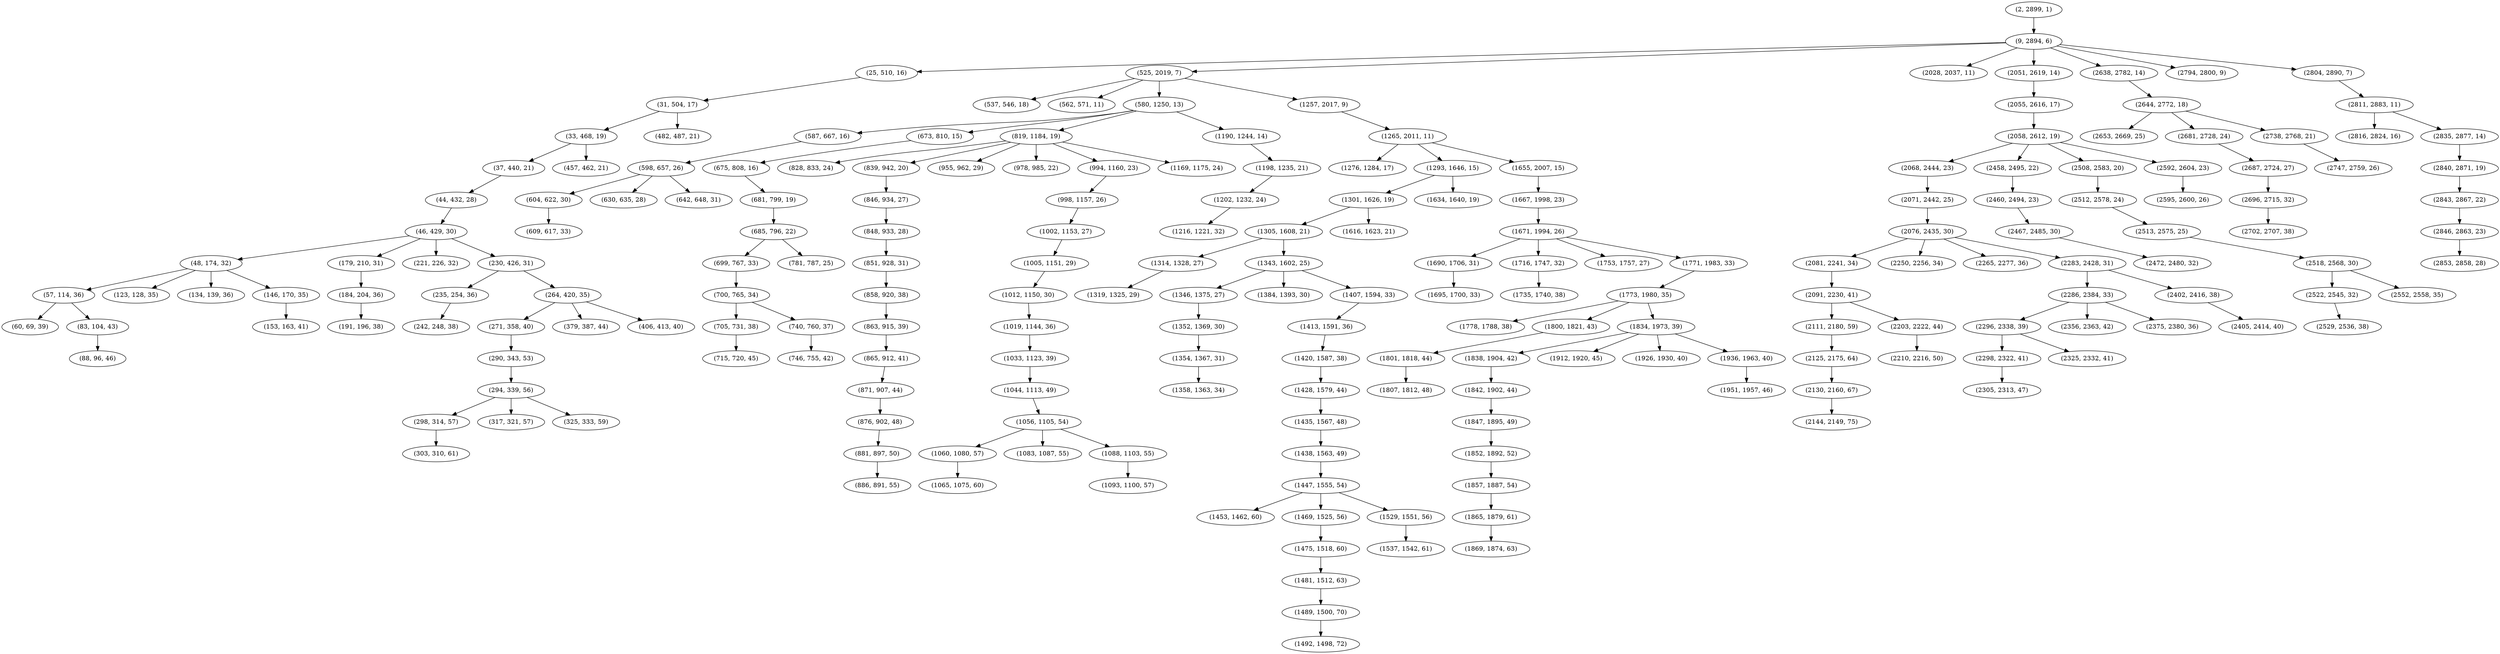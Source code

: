 digraph tree {
    "(2, 2899, 1)";
    "(9, 2894, 6)";
    "(25, 510, 16)";
    "(31, 504, 17)";
    "(33, 468, 19)";
    "(37, 440, 21)";
    "(44, 432, 28)";
    "(46, 429, 30)";
    "(48, 174, 32)";
    "(57, 114, 36)";
    "(60, 69, 39)";
    "(83, 104, 43)";
    "(88, 96, 46)";
    "(123, 128, 35)";
    "(134, 139, 36)";
    "(146, 170, 35)";
    "(153, 163, 41)";
    "(179, 210, 31)";
    "(184, 204, 36)";
    "(191, 196, 38)";
    "(221, 226, 32)";
    "(230, 426, 31)";
    "(235, 254, 36)";
    "(242, 248, 38)";
    "(264, 420, 35)";
    "(271, 358, 40)";
    "(290, 343, 53)";
    "(294, 339, 56)";
    "(298, 314, 57)";
    "(303, 310, 61)";
    "(317, 321, 57)";
    "(325, 333, 59)";
    "(379, 387, 44)";
    "(406, 413, 40)";
    "(457, 462, 21)";
    "(482, 487, 21)";
    "(525, 2019, 7)";
    "(537, 546, 18)";
    "(562, 571, 11)";
    "(580, 1250, 13)";
    "(587, 667, 16)";
    "(598, 657, 26)";
    "(604, 622, 30)";
    "(609, 617, 33)";
    "(630, 635, 28)";
    "(642, 648, 31)";
    "(673, 810, 15)";
    "(675, 808, 16)";
    "(681, 799, 19)";
    "(685, 796, 22)";
    "(699, 767, 33)";
    "(700, 765, 34)";
    "(705, 731, 38)";
    "(715, 720, 45)";
    "(740, 760, 37)";
    "(746, 755, 42)";
    "(781, 787, 25)";
    "(819, 1184, 19)";
    "(828, 833, 24)";
    "(839, 942, 20)";
    "(846, 934, 27)";
    "(848, 933, 28)";
    "(851, 928, 31)";
    "(858, 920, 38)";
    "(863, 915, 39)";
    "(865, 912, 41)";
    "(871, 907, 44)";
    "(876, 902, 48)";
    "(881, 897, 50)";
    "(886, 891, 55)";
    "(955, 962, 29)";
    "(978, 985, 22)";
    "(994, 1160, 23)";
    "(998, 1157, 26)";
    "(1002, 1153, 27)";
    "(1005, 1151, 29)";
    "(1012, 1150, 30)";
    "(1019, 1144, 36)";
    "(1033, 1123, 39)";
    "(1044, 1113, 49)";
    "(1056, 1105, 54)";
    "(1060, 1080, 57)";
    "(1065, 1075, 60)";
    "(1083, 1087, 55)";
    "(1088, 1103, 55)";
    "(1093, 1100, 57)";
    "(1169, 1175, 24)";
    "(1190, 1244, 14)";
    "(1198, 1235, 21)";
    "(1202, 1232, 24)";
    "(1216, 1221, 32)";
    "(1257, 2017, 9)";
    "(1265, 2011, 11)";
    "(1276, 1284, 17)";
    "(1293, 1646, 15)";
    "(1301, 1626, 19)";
    "(1305, 1608, 21)";
    "(1314, 1328, 27)";
    "(1319, 1325, 29)";
    "(1343, 1602, 25)";
    "(1346, 1375, 27)";
    "(1352, 1369, 30)";
    "(1354, 1367, 31)";
    "(1358, 1363, 34)";
    "(1384, 1393, 30)";
    "(1407, 1594, 33)";
    "(1413, 1591, 36)";
    "(1420, 1587, 38)";
    "(1428, 1579, 44)";
    "(1435, 1567, 48)";
    "(1438, 1563, 49)";
    "(1447, 1555, 54)";
    "(1453, 1462, 60)";
    "(1469, 1525, 56)";
    "(1475, 1518, 60)";
    "(1481, 1512, 63)";
    "(1489, 1500, 70)";
    "(1492, 1498, 72)";
    "(1529, 1551, 56)";
    "(1537, 1542, 61)";
    "(1616, 1623, 21)";
    "(1634, 1640, 19)";
    "(1655, 2007, 15)";
    "(1667, 1998, 23)";
    "(1671, 1994, 26)";
    "(1690, 1706, 31)";
    "(1695, 1700, 33)";
    "(1716, 1747, 32)";
    "(1735, 1740, 38)";
    "(1753, 1757, 27)";
    "(1771, 1983, 33)";
    "(1773, 1980, 35)";
    "(1778, 1788, 38)";
    "(1800, 1821, 43)";
    "(1801, 1818, 44)";
    "(1807, 1812, 48)";
    "(1834, 1973, 39)";
    "(1838, 1904, 42)";
    "(1842, 1902, 44)";
    "(1847, 1895, 49)";
    "(1852, 1892, 52)";
    "(1857, 1887, 54)";
    "(1865, 1879, 61)";
    "(1869, 1874, 63)";
    "(1912, 1920, 45)";
    "(1926, 1930, 40)";
    "(1936, 1963, 40)";
    "(1951, 1957, 46)";
    "(2028, 2037, 11)";
    "(2051, 2619, 14)";
    "(2055, 2616, 17)";
    "(2058, 2612, 19)";
    "(2068, 2444, 23)";
    "(2071, 2442, 25)";
    "(2076, 2435, 30)";
    "(2081, 2241, 34)";
    "(2091, 2230, 41)";
    "(2111, 2180, 59)";
    "(2125, 2175, 64)";
    "(2130, 2160, 67)";
    "(2144, 2149, 75)";
    "(2203, 2222, 44)";
    "(2210, 2216, 50)";
    "(2250, 2256, 34)";
    "(2265, 2277, 36)";
    "(2283, 2428, 31)";
    "(2286, 2384, 33)";
    "(2296, 2338, 39)";
    "(2298, 2322, 41)";
    "(2305, 2313, 47)";
    "(2325, 2332, 41)";
    "(2356, 2363, 42)";
    "(2375, 2380, 36)";
    "(2402, 2416, 38)";
    "(2405, 2414, 40)";
    "(2458, 2495, 22)";
    "(2460, 2494, 23)";
    "(2467, 2485, 30)";
    "(2472, 2480, 32)";
    "(2508, 2583, 20)";
    "(2512, 2578, 24)";
    "(2513, 2575, 25)";
    "(2518, 2568, 30)";
    "(2522, 2545, 32)";
    "(2529, 2536, 38)";
    "(2552, 2558, 35)";
    "(2592, 2604, 23)";
    "(2595, 2600, 26)";
    "(2638, 2782, 14)";
    "(2644, 2772, 18)";
    "(2653, 2669, 25)";
    "(2681, 2728, 24)";
    "(2687, 2724, 27)";
    "(2696, 2715, 32)";
    "(2702, 2707, 38)";
    "(2738, 2768, 21)";
    "(2747, 2759, 26)";
    "(2794, 2800, 9)";
    "(2804, 2890, 7)";
    "(2811, 2883, 11)";
    "(2816, 2824, 16)";
    "(2835, 2877, 14)";
    "(2840, 2871, 19)";
    "(2843, 2867, 22)";
    "(2846, 2863, 23)";
    "(2853, 2858, 28)";
    "(2, 2899, 1)" -> "(9, 2894, 6)";
    "(9, 2894, 6)" -> "(25, 510, 16)";
    "(9, 2894, 6)" -> "(525, 2019, 7)";
    "(9, 2894, 6)" -> "(2028, 2037, 11)";
    "(9, 2894, 6)" -> "(2051, 2619, 14)";
    "(9, 2894, 6)" -> "(2638, 2782, 14)";
    "(9, 2894, 6)" -> "(2794, 2800, 9)";
    "(9, 2894, 6)" -> "(2804, 2890, 7)";
    "(25, 510, 16)" -> "(31, 504, 17)";
    "(31, 504, 17)" -> "(33, 468, 19)";
    "(31, 504, 17)" -> "(482, 487, 21)";
    "(33, 468, 19)" -> "(37, 440, 21)";
    "(33, 468, 19)" -> "(457, 462, 21)";
    "(37, 440, 21)" -> "(44, 432, 28)";
    "(44, 432, 28)" -> "(46, 429, 30)";
    "(46, 429, 30)" -> "(48, 174, 32)";
    "(46, 429, 30)" -> "(179, 210, 31)";
    "(46, 429, 30)" -> "(221, 226, 32)";
    "(46, 429, 30)" -> "(230, 426, 31)";
    "(48, 174, 32)" -> "(57, 114, 36)";
    "(48, 174, 32)" -> "(123, 128, 35)";
    "(48, 174, 32)" -> "(134, 139, 36)";
    "(48, 174, 32)" -> "(146, 170, 35)";
    "(57, 114, 36)" -> "(60, 69, 39)";
    "(57, 114, 36)" -> "(83, 104, 43)";
    "(83, 104, 43)" -> "(88, 96, 46)";
    "(146, 170, 35)" -> "(153, 163, 41)";
    "(179, 210, 31)" -> "(184, 204, 36)";
    "(184, 204, 36)" -> "(191, 196, 38)";
    "(230, 426, 31)" -> "(235, 254, 36)";
    "(230, 426, 31)" -> "(264, 420, 35)";
    "(235, 254, 36)" -> "(242, 248, 38)";
    "(264, 420, 35)" -> "(271, 358, 40)";
    "(264, 420, 35)" -> "(379, 387, 44)";
    "(264, 420, 35)" -> "(406, 413, 40)";
    "(271, 358, 40)" -> "(290, 343, 53)";
    "(290, 343, 53)" -> "(294, 339, 56)";
    "(294, 339, 56)" -> "(298, 314, 57)";
    "(294, 339, 56)" -> "(317, 321, 57)";
    "(294, 339, 56)" -> "(325, 333, 59)";
    "(298, 314, 57)" -> "(303, 310, 61)";
    "(525, 2019, 7)" -> "(537, 546, 18)";
    "(525, 2019, 7)" -> "(562, 571, 11)";
    "(525, 2019, 7)" -> "(580, 1250, 13)";
    "(525, 2019, 7)" -> "(1257, 2017, 9)";
    "(580, 1250, 13)" -> "(587, 667, 16)";
    "(580, 1250, 13)" -> "(673, 810, 15)";
    "(580, 1250, 13)" -> "(819, 1184, 19)";
    "(580, 1250, 13)" -> "(1190, 1244, 14)";
    "(587, 667, 16)" -> "(598, 657, 26)";
    "(598, 657, 26)" -> "(604, 622, 30)";
    "(598, 657, 26)" -> "(630, 635, 28)";
    "(598, 657, 26)" -> "(642, 648, 31)";
    "(604, 622, 30)" -> "(609, 617, 33)";
    "(673, 810, 15)" -> "(675, 808, 16)";
    "(675, 808, 16)" -> "(681, 799, 19)";
    "(681, 799, 19)" -> "(685, 796, 22)";
    "(685, 796, 22)" -> "(699, 767, 33)";
    "(685, 796, 22)" -> "(781, 787, 25)";
    "(699, 767, 33)" -> "(700, 765, 34)";
    "(700, 765, 34)" -> "(705, 731, 38)";
    "(700, 765, 34)" -> "(740, 760, 37)";
    "(705, 731, 38)" -> "(715, 720, 45)";
    "(740, 760, 37)" -> "(746, 755, 42)";
    "(819, 1184, 19)" -> "(828, 833, 24)";
    "(819, 1184, 19)" -> "(839, 942, 20)";
    "(819, 1184, 19)" -> "(955, 962, 29)";
    "(819, 1184, 19)" -> "(978, 985, 22)";
    "(819, 1184, 19)" -> "(994, 1160, 23)";
    "(819, 1184, 19)" -> "(1169, 1175, 24)";
    "(839, 942, 20)" -> "(846, 934, 27)";
    "(846, 934, 27)" -> "(848, 933, 28)";
    "(848, 933, 28)" -> "(851, 928, 31)";
    "(851, 928, 31)" -> "(858, 920, 38)";
    "(858, 920, 38)" -> "(863, 915, 39)";
    "(863, 915, 39)" -> "(865, 912, 41)";
    "(865, 912, 41)" -> "(871, 907, 44)";
    "(871, 907, 44)" -> "(876, 902, 48)";
    "(876, 902, 48)" -> "(881, 897, 50)";
    "(881, 897, 50)" -> "(886, 891, 55)";
    "(994, 1160, 23)" -> "(998, 1157, 26)";
    "(998, 1157, 26)" -> "(1002, 1153, 27)";
    "(1002, 1153, 27)" -> "(1005, 1151, 29)";
    "(1005, 1151, 29)" -> "(1012, 1150, 30)";
    "(1012, 1150, 30)" -> "(1019, 1144, 36)";
    "(1019, 1144, 36)" -> "(1033, 1123, 39)";
    "(1033, 1123, 39)" -> "(1044, 1113, 49)";
    "(1044, 1113, 49)" -> "(1056, 1105, 54)";
    "(1056, 1105, 54)" -> "(1060, 1080, 57)";
    "(1056, 1105, 54)" -> "(1083, 1087, 55)";
    "(1056, 1105, 54)" -> "(1088, 1103, 55)";
    "(1060, 1080, 57)" -> "(1065, 1075, 60)";
    "(1088, 1103, 55)" -> "(1093, 1100, 57)";
    "(1190, 1244, 14)" -> "(1198, 1235, 21)";
    "(1198, 1235, 21)" -> "(1202, 1232, 24)";
    "(1202, 1232, 24)" -> "(1216, 1221, 32)";
    "(1257, 2017, 9)" -> "(1265, 2011, 11)";
    "(1265, 2011, 11)" -> "(1276, 1284, 17)";
    "(1265, 2011, 11)" -> "(1293, 1646, 15)";
    "(1265, 2011, 11)" -> "(1655, 2007, 15)";
    "(1293, 1646, 15)" -> "(1301, 1626, 19)";
    "(1293, 1646, 15)" -> "(1634, 1640, 19)";
    "(1301, 1626, 19)" -> "(1305, 1608, 21)";
    "(1301, 1626, 19)" -> "(1616, 1623, 21)";
    "(1305, 1608, 21)" -> "(1314, 1328, 27)";
    "(1305, 1608, 21)" -> "(1343, 1602, 25)";
    "(1314, 1328, 27)" -> "(1319, 1325, 29)";
    "(1343, 1602, 25)" -> "(1346, 1375, 27)";
    "(1343, 1602, 25)" -> "(1384, 1393, 30)";
    "(1343, 1602, 25)" -> "(1407, 1594, 33)";
    "(1346, 1375, 27)" -> "(1352, 1369, 30)";
    "(1352, 1369, 30)" -> "(1354, 1367, 31)";
    "(1354, 1367, 31)" -> "(1358, 1363, 34)";
    "(1407, 1594, 33)" -> "(1413, 1591, 36)";
    "(1413, 1591, 36)" -> "(1420, 1587, 38)";
    "(1420, 1587, 38)" -> "(1428, 1579, 44)";
    "(1428, 1579, 44)" -> "(1435, 1567, 48)";
    "(1435, 1567, 48)" -> "(1438, 1563, 49)";
    "(1438, 1563, 49)" -> "(1447, 1555, 54)";
    "(1447, 1555, 54)" -> "(1453, 1462, 60)";
    "(1447, 1555, 54)" -> "(1469, 1525, 56)";
    "(1447, 1555, 54)" -> "(1529, 1551, 56)";
    "(1469, 1525, 56)" -> "(1475, 1518, 60)";
    "(1475, 1518, 60)" -> "(1481, 1512, 63)";
    "(1481, 1512, 63)" -> "(1489, 1500, 70)";
    "(1489, 1500, 70)" -> "(1492, 1498, 72)";
    "(1529, 1551, 56)" -> "(1537, 1542, 61)";
    "(1655, 2007, 15)" -> "(1667, 1998, 23)";
    "(1667, 1998, 23)" -> "(1671, 1994, 26)";
    "(1671, 1994, 26)" -> "(1690, 1706, 31)";
    "(1671, 1994, 26)" -> "(1716, 1747, 32)";
    "(1671, 1994, 26)" -> "(1753, 1757, 27)";
    "(1671, 1994, 26)" -> "(1771, 1983, 33)";
    "(1690, 1706, 31)" -> "(1695, 1700, 33)";
    "(1716, 1747, 32)" -> "(1735, 1740, 38)";
    "(1771, 1983, 33)" -> "(1773, 1980, 35)";
    "(1773, 1980, 35)" -> "(1778, 1788, 38)";
    "(1773, 1980, 35)" -> "(1800, 1821, 43)";
    "(1773, 1980, 35)" -> "(1834, 1973, 39)";
    "(1800, 1821, 43)" -> "(1801, 1818, 44)";
    "(1801, 1818, 44)" -> "(1807, 1812, 48)";
    "(1834, 1973, 39)" -> "(1838, 1904, 42)";
    "(1834, 1973, 39)" -> "(1912, 1920, 45)";
    "(1834, 1973, 39)" -> "(1926, 1930, 40)";
    "(1834, 1973, 39)" -> "(1936, 1963, 40)";
    "(1838, 1904, 42)" -> "(1842, 1902, 44)";
    "(1842, 1902, 44)" -> "(1847, 1895, 49)";
    "(1847, 1895, 49)" -> "(1852, 1892, 52)";
    "(1852, 1892, 52)" -> "(1857, 1887, 54)";
    "(1857, 1887, 54)" -> "(1865, 1879, 61)";
    "(1865, 1879, 61)" -> "(1869, 1874, 63)";
    "(1936, 1963, 40)" -> "(1951, 1957, 46)";
    "(2051, 2619, 14)" -> "(2055, 2616, 17)";
    "(2055, 2616, 17)" -> "(2058, 2612, 19)";
    "(2058, 2612, 19)" -> "(2068, 2444, 23)";
    "(2058, 2612, 19)" -> "(2458, 2495, 22)";
    "(2058, 2612, 19)" -> "(2508, 2583, 20)";
    "(2058, 2612, 19)" -> "(2592, 2604, 23)";
    "(2068, 2444, 23)" -> "(2071, 2442, 25)";
    "(2071, 2442, 25)" -> "(2076, 2435, 30)";
    "(2076, 2435, 30)" -> "(2081, 2241, 34)";
    "(2076, 2435, 30)" -> "(2250, 2256, 34)";
    "(2076, 2435, 30)" -> "(2265, 2277, 36)";
    "(2076, 2435, 30)" -> "(2283, 2428, 31)";
    "(2081, 2241, 34)" -> "(2091, 2230, 41)";
    "(2091, 2230, 41)" -> "(2111, 2180, 59)";
    "(2091, 2230, 41)" -> "(2203, 2222, 44)";
    "(2111, 2180, 59)" -> "(2125, 2175, 64)";
    "(2125, 2175, 64)" -> "(2130, 2160, 67)";
    "(2130, 2160, 67)" -> "(2144, 2149, 75)";
    "(2203, 2222, 44)" -> "(2210, 2216, 50)";
    "(2283, 2428, 31)" -> "(2286, 2384, 33)";
    "(2283, 2428, 31)" -> "(2402, 2416, 38)";
    "(2286, 2384, 33)" -> "(2296, 2338, 39)";
    "(2286, 2384, 33)" -> "(2356, 2363, 42)";
    "(2286, 2384, 33)" -> "(2375, 2380, 36)";
    "(2296, 2338, 39)" -> "(2298, 2322, 41)";
    "(2296, 2338, 39)" -> "(2325, 2332, 41)";
    "(2298, 2322, 41)" -> "(2305, 2313, 47)";
    "(2402, 2416, 38)" -> "(2405, 2414, 40)";
    "(2458, 2495, 22)" -> "(2460, 2494, 23)";
    "(2460, 2494, 23)" -> "(2467, 2485, 30)";
    "(2467, 2485, 30)" -> "(2472, 2480, 32)";
    "(2508, 2583, 20)" -> "(2512, 2578, 24)";
    "(2512, 2578, 24)" -> "(2513, 2575, 25)";
    "(2513, 2575, 25)" -> "(2518, 2568, 30)";
    "(2518, 2568, 30)" -> "(2522, 2545, 32)";
    "(2518, 2568, 30)" -> "(2552, 2558, 35)";
    "(2522, 2545, 32)" -> "(2529, 2536, 38)";
    "(2592, 2604, 23)" -> "(2595, 2600, 26)";
    "(2638, 2782, 14)" -> "(2644, 2772, 18)";
    "(2644, 2772, 18)" -> "(2653, 2669, 25)";
    "(2644, 2772, 18)" -> "(2681, 2728, 24)";
    "(2644, 2772, 18)" -> "(2738, 2768, 21)";
    "(2681, 2728, 24)" -> "(2687, 2724, 27)";
    "(2687, 2724, 27)" -> "(2696, 2715, 32)";
    "(2696, 2715, 32)" -> "(2702, 2707, 38)";
    "(2738, 2768, 21)" -> "(2747, 2759, 26)";
    "(2804, 2890, 7)" -> "(2811, 2883, 11)";
    "(2811, 2883, 11)" -> "(2816, 2824, 16)";
    "(2811, 2883, 11)" -> "(2835, 2877, 14)";
    "(2835, 2877, 14)" -> "(2840, 2871, 19)";
    "(2840, 2871, 19)" -> "(2843, 2867, 22)";
    "(2843, 2867, 22)" -> "(2846, 2863, 23)";
    "(2846, 2863, 23)" -> "(2853, 2858, 28)";
}
